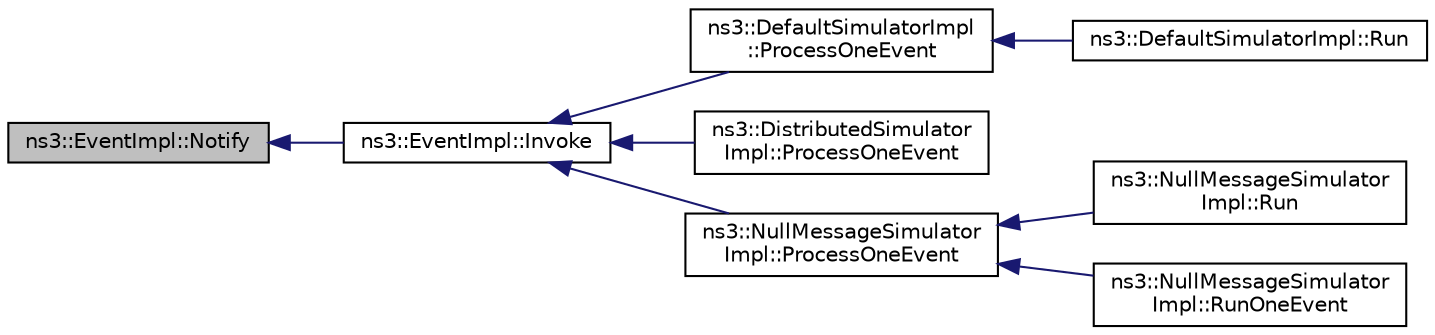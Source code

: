 digraph "ns3::EventImpl::Notify"
{
  edge [fontname="Helvetica",fontsize="10",labelfontname="Helvetica",labelfontsize="10"];
  node [fontname="Helvetica",fontsize="10",shape=record];
  rankdir="LR";
  Node1 [label="ns3::EventImpl::Notify",height=0.2,width=0.4,color="black", fillcolor="grey75", style="filled", fontcolor="black"];
  Node1 -> Node2 [dir="back",color="midnightblue",fontsize="10",style="solid"];
  Node2 [label="ns3::EventImpl::Invoke",height=0.2,width=0.4,color="black", fillcolor="white", style="filled",URL="$da/def/classns3_1_1EventImpl.html#a5ce561412ea89951be67fc19d389df32"];
  Node2 -> Node3 [dir="back",color="midnightblue",fontsize="10",style="solid"];
  Node3 [label="ns3::DefaultSimulatorImpl\l::ProcessOneEvent",height=0.2,width=0.4,color="black", fillcolor="white", style="filled",URL="$de/d04/classns3_1_1DefaultSimulatorImpl.html#a743e884e74c5db845cc2b8f1779e0e9d"];
  Node3 -> Node4 [dir="back",color="midnightblue",fontsize="10",style="solid"];
  Node4 [label="ns3::DefaultSimulatorImpl::Run",height=0.2,width=0.4,color="black", fillcolor="white", style="filled",URL="$de/d04/classns3_1_1DefaultSimulatorImpl.html#a744b5fd2093c8cd507acbff376c41d53"];
  Node2 -> Node5 [dir="back",color="midnightblue",fontsize="10",style="solid"];
  Node5 [label="ns3::DistributedSimulator\lImpl::ProcessOneEvent",height=0.2,width=0.4,color="black", fillcolor="white", style="filled",URL="$d7/df7/classns3_1_1DistributedSimulatorImpl.html#a56582f58c7b973e24d4c303bfb639f7c"];
  Node2 -> Node6 [dir="back",color="midnightblue",fontsize="10",style="solid"];
  Node6 [label="ns3::NullMessageSimulator\lImpl::ProcessOneEvent",height=0.2,width=0.4,color="black", fillcolor="white", style="filled",URL="$db/dea/classns3_1_1NullMessageSimulatorImpl.html#a409f15407fc49b56819097c108bbb50e"];
  Node6 -> Node7 [dir="back",color="midnightblue",fontsize="10",style="solid"];
  Node7 [label="ns3::NullMessageSimulator\lImpl::Run",height=0.2,width=0.4,color="black", fillcolor="white", style="filled",URL="$db/dea/classns3_1_1NullMessageSimulatorImpl.html#ab6919d906d7706a688b4452127860b77"];
  Node6 -> Node8 [dir="back",color="midnightblue",fontsize="10",style="solid"];
  Node8 [label="ns3::NullMessageSimulator\lImpl::RunOneEvent",height=0.2,width=0.4,color="black", fillcolor="white", style="filled",URL="$db/dea/classns3_1_1NullMessageSimulatorImpl.html#a58772e74e6e1b546a843d7a62b708069"];
}

